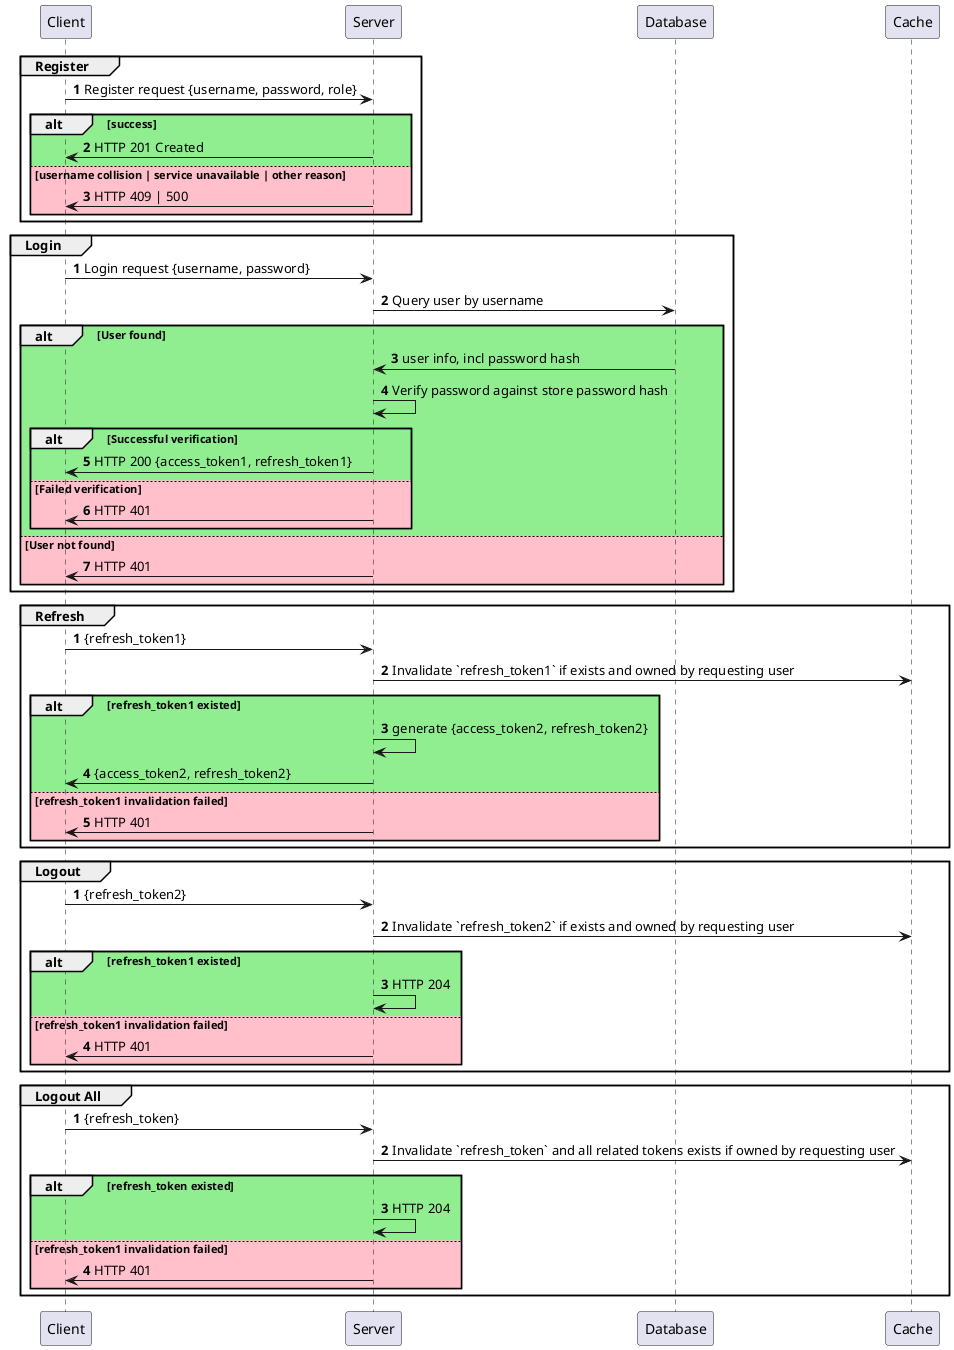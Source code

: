 @startuml

group Register
    autonumber
    Client -> Server: Register request {username, password, role}
    alt #lightgreen success
        Server -> Client: HTTP 201 Created
    else #Pink username collision | service unavailable | other reason
        Server -> Client: HTTP 409 | 500
    end
end

group Login
    autonumber
    Client -> Server: Login request {username, password}
    Server -> Database: Query user by username
    alt #lightgreen User found
        Database -> Server: user info, incl password hash
        Server -> Server: Verify password against store password hash
        alt  #lightgreen Successful verification
            Server -> Client: HTTP 200 {access_token1, refresh_token1}
        else #Pink Failed verification
            Server -> Client: HTTP 401
        end
    else #Pink User not found
        Server -> Client: HTTP 401
    end
end group


group Refresh
    autonumber
    Client -> Server: {refresh_token1}
    Server -> Cache: Invalidate `refresh_token1` if exists and owned by requesting user
    alt #lightgreen refresh_token1 existed
        Server -> Server: generate {access_token2, refresh_token2}
        Server -> Client: {access_token2, refresh_token2}
    else #Pink refresh_token1 invalidation failed
        Server -> Client: HTTP 401
    end
end group


group Logout
    autonumber
    Client -> Server: {refresh_token2}
    Server -> Cache: Invalidate `refresh_token2` if exists and owned by requesting user
    alt #lightgreen refresh_token1 existed
        Server -> Server: HTTP 204
    else #Pink refresh_token1 invalidation failed
        Server -> Client: HTTP 401
    end
end group

group Logout All
    autonumber
    Client -> Server: {refresh_token}
    Server -> Cache: Invalidate `refresh_token` and all related tokens exists if owned by requesting user
    alt #lightgreen refresh_token existed
        Server -> Server: HTTP 204
    else #Pink refresh_token1 invalidation failed
        Server -> Client: HTTP 401
    end
end group


@enduml